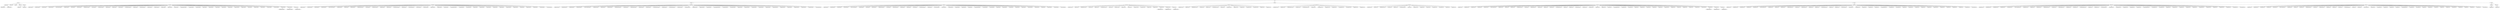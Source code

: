 digraph tree {
    "root";
    "Goroot";
    "bottomGoroot";
    "leftbottomGoroot";
    "rightbottomGoroot";
    "centerGoroot";
    "leftGoroot";
    "rightGoroot";
    "topGoroot";
    "lefttopGoroot";
    "righttopGoroot";
    "Grasproot";
    "anyGrasproot";
    "algaeanyGrasproot";
    "bonsaianyGrasproot";
    "bushanyGrasproot";
    "cactusanyGrasproot";
    "carnivorousanyGrasproot";
    "carpetanyGrasproot";
    "catanyGrasproot";
    "chairanyGrasproot";
    "chameleonanyGrasproot";
    "cowanyGrasproot";
    "cupboardanyGrasproot";
    "deskanyGrasproot";
    "doganyGrasproot";
    "dooranyGrasproot";
    "env_objectsanyGrasproot";
    "foodanyGrasproot";
    "furnitureanyGrasproot";
    "grassanyGrasproot";
    "humananyGrasproot";
    "lampanyGrasproot";
    "lightanyGrasproot";
    "lionanyGrasproot";
    "living_thinganyGrasproot";
    "mouseanyGrasproot";
    "parrotanyGrasproot";
    "piganyGrasproot";
    "plantanyGrasproot";
    "roseanyGrasproot";
    "sinkanyGrasproot";
    "sofaanyGrasproot";
    "supplyanyGrasproot";
    "tableanyGrasproot";
    "teaanyGrasproot";
    "thinganyGrasproot";
    "treeanyGrasproot";
    "wateranyGrasproot";
    "windowanyGrasproot";
    "blueanyGrasproot";
    "thingblueanyGrasproot";
    "greenanyGrasproot";
    "thinggreenanyGrasproot";
    "redanyGrasproot";
    "thingredanyGrasproot";
    "blueGrasproot";
    "algaeblueGrasproot";
    "bonsaiblueGrasproot";
    "bushblueGrasproot";
    "cactusblueGrasproot";
    "carnivorousblueGrasproot";
    "carpetblueGrasproot";
    "catblueGrasproot";
    "chairblueGrasproot";
    "chameleonblueGrasproot";
    "cowblueGrasproot";
    "cupboardblueGrasproot";
    "deskblueGrasproot";
    "dogblueGrasproot";
    "env_objectsblueGrasproot";
    "foodblueGrasproot";
    "furnitureblueGrasproot";
    "grassblueGrasproot";
    "humanblueGrasproot";
    "lampblueGrasproot";
    "lightblueGrasproot";
    "lionblueGrasproot";
    "living_thingblueGrasproot";
    "mouseblueGrasproot";
    "parrotblueGrasproot";
    "pigblueGrasproot";
    "plantblueGrasproot";
    "roseblueGrasproot";
    "sinkblueGrasproot";
    "sofablueGrasproot";
    "supplyblueGrasproot";
    "tableblueGrasproot";
    "teablueGrasproot";
    "thingblueGrasproot";
    "treeblueGrasproot";
    "waterblueGrasproot";
    "windowblueGrasproot";
    "greenGrasproot";
    "algaegreenGrasproot";
    "bonsaigreenGrasproot";
    "bushgreenGrasproot";
    "cactusgreenGrasproot";
    "carnivorousgreenGrasproot";
    "carpetgreenGrasproot";
    "catgreenGrasproot";
    "chairgreenGrasproot";
    "chameleongreenGrasproot";
    "cowgreenGrasproot";
    "cupboardgreenGrasproot";
    "deskgreenGrasproot";
    "doorgreenGrasproot";
    "env_objectsgreenGrasproot";
    "foodgreenGrasproot";
    "furnituregreenGrasproot";
    "grassgreenGrasproot";
    "humangreenGrasproot";
    "lampgreenGrasproot";
    "lightgreenGrasproot";
    "liongreenGrasproot";
    "living_thinggreenGrasproot";
    "mousegreenGrasproot";
    "parrotgreenGrasproot";
    "piggreenGrasproot";
    "plantgreenGrasproot";
    "rosegreenGrasproot";
    "sinkgreenGrasproot";
    "sofagreenGrasproot";
    "supplygreenGrasproot";
    "tablegreenGrasproot";
    "teagreenGrasproot";
    "thinggreenGrasproot";
    "treegreenGrasproot";
    "watergreenGrasproot";
    "windowgreenGrasproot";
    "redGrasproot";
    "algaeredGrasproot";
    "bonsairedGrasproot";
    "bushredGrasproot";
    "cactusredGrasproot";
    "carnivorousredGrasproot";
    "carpetredGrasproot";
    "catredGrasproot";
    "chairredGrasproot";
    "chameleonredGrasproot";
    "cowredGrasproot";
    "cupboardredGrasproot";
    "deskredGrasproot";
    "dogredGrasproot";
    "doorredGrasproot";
    "env_objectsredGrasproot";
    "foodredGrasproot";
    "furnitureredGrasproot";
    "grassredGrasproot";
    "humanredGrasproot";
    "lampredGrasproot";
    "lightredGrasproot";
    "lionredGrasproot";
    "living_thingredGrasproot";
    "mouseredGrasproot";
    "parrotredGrasproot";
    "pigredGrasproot";
    "plantredGrasproot";
    "roseredGrasproot";
    "sinkredGrasproot";
    "sofaredGrasproot";
    "supplyredGrasproot";
    "tableredGrasproot";
    "tearedGrasproot";
    "thingredGrasproot";
    "waterredGrasproot";
    "windowredGrasproot";
    "Growroot";
    "anyGrowroot";
    "animalanyGrowroot";
    "catanyGrowroot";
    "chameleonanyGrowroot";
    "cowanyGrowroot";
    "doganyGrowroot";
    "env_objectsanyGrowroot";
    "flyanyGrowroot";
    "humananyGrowroot";
    "lightanyGrowroot";
    "lionanyGrowroot";
    "mouseanyGrowroot";
    "parrotanyGrowroot";
    "piganyGrowroot";
    "thinganyGrowroot";
    "blueanyGrowroot";
    "thingblueanyGrowroot";
    "greenanyGrowroot";
    "thinggreenanyGrowroot";
    "redanyGrowroot";
    "thingredanyGrowroot";
    "blueGrowroot";
    "animalblueGrowroot";
    "catblueGrowroot";
    "chameleonblueGrowroot";
    "cowblueGrowroot";
    "dogblueGrowroot";
    "env_objectsblueGrowroot";
    "flyblueGrowroot";
    "humanblueGrowroot";
    "lightblueGrowroot";
    "lionblueGrowroot";
    "mouseblueGrowroot";
    "parrotblueGrowroot";
    "pigblueGrowroot";
    "thingblueGrowroot";
    "greenGrowroot";
    "animalgreenGrowroot";
    "catgreenGrowroot";
    "chameleongreenGrowroot";
    "cowgreenGrowroot";
    "env_objectsgreenGrowroot";
    "flygreenGrowroot";
    "humangreenGrowroot";
    "lightgreenGrowroot";
    "liongreenGrowroot";
    "mousegreenGrowroot";
    "parrotgreenGrowroot";
    "piggreenGrowroot";
    "thinggreenGrowroot";
    "redGrowroot";
    "animalredGrowroot";
    "catredGrowroot";
    "chameleonredGrowroot";
    "cowredGrowroot";
    "dogredGrowroot";
    "env_objectsredGrowroot";
    "flyredGrowroot";
    "humanredGrowroot";
    "lightredGrowroot";
    "lionredGrowroot";
    "mouseredGrowroot";
    "parrotredGrowroot";
    "pigredGrowroot";
    "thingredGrowroot";
    "Pourroot";
    "anyPourroot";
    "algaeanyPourroot";
    "animalanyPourroot";
    "bonsaianyPourroot";
    "bushanyPourroot";
    "cactusanyPourroot";
    "carnivorousanyPourroot";
    "carpetanyPourroot";
    "catanyPourroot";
    "chairanyPourroot";
    "chameleonanyPourroot";
    "cowanyPourroot";
    "cupboardanyPourroot";
    "deskanyPourroot";
    "doganyPourroot";
    "dooranyPourroot";
    "env_objectsanyPourroot";
    "flyanyPourroot";
    "foodanyPourroot";
    "furnitureanyPourroot";
    "grassanyPourroot";
    "humananyPourroot";
    "lampanyPourroot";
    "lightanyPourroot";
    "lionanyPourroot";
    "living_thinganyPourroot";
    "mouseanyPourroot";
    "parrotanyPourroot";
    "piganyPourroot";
    "plantanyPourroot";
    "roseanyPourroot";
    "sinkanyPourroot";
    "sofaanyPourroot";
    "supplyanyPourroot";
    "tableanyPourroot";
    "teaanyPourroot";
    "thinganyPourroot";
    "treeanyPourroot";
    "wateranyPourroot";
    "windowanyPourroot";
    "blueanyPourroot";
    "thingblueanyPourroot";
    "greenanyPourroot";
    "thinggreenanyPourroot";
    "redanyPourroot";
    "thingredanyPourroot";
    "bluePourroot";
    "algaebluePourroot";
    "animalbluePourroot";
    "bonsaibluePourroot";
    "bushbluePourroot";
    "cactusbluePourroot";
    "carnivorousbluePourroot";
    "carpetbluePourroot";
    "catbluePourroot";
    "chairbluePourroot";
    "chameleonbluePourroot";
    "cowbluePourroot";
    "cupboardbluePourroot";
    "deskbluePourroot";
    "dogbluePourroot";
    "env_objectsbluePourroot";
    "flybluePourroot";
    "foodbluePourroot";
    "furniturebluePourroot";
    "grassbluePourroot";
    "humanbluePourroot";
    "lampbluePourroot";
    "lightbluePourroot";
    "lionbluePourroot";
    "living_thingbluePourroot";
    "mousebluePourroot";
    "parrotbluePourroot";
    "pigbluePourroot";
    "plantbluePourroot";
    "rosebluePourroot";
    "sinkbluePourroot";
    "sofabluePourroot";
    "supplybluePourroot";
    "tablebluePourroot";
    "teabluePourroot";
    "thingbluePourroot";
    "treebluePourroot";
    "waterbluePourroot";
    "windowbluePourroot";
    "greenPourroot";
    "algaegreenPourroot";
    "animalgreenPourroot";
    "bonsaigreenPourroot";
    "bushgreenPourroot";
    "cactusgreenPourroot";
    "carnivorousgreenPourroot";
    "carpetgreenPourroot";
    "catgreenPourroot";
    "chairgreenPourroot";
    "chameleongreenPourroot";
    "cowgreenPourroot";
    "cupboardgreenPourroot";
    "deskgreenPourroot";
    "doorgreenPourroot";
    "env_objectsgreenPourroot";
    "flygreenPourroot";
    "foodgreenPourroot";
    "furnituregreenPourroot";
    "grassgreenPourroot";
    "humangreenPourroot";
    "lampgreenPourroot";
    "lightgreenPourroot";
    "liongreenPourroot";
    "living_thinggreenPourroot";
    "mousegreenPourroot";
    "parrotgreenPourroot";
    "piggreenPourroot";
    "plantgreenPourroot";
    "rosegreenPourroot";
    "sinkgreenPourroot";
    "sofagreenPourroot";
    "supplygreenPourroot";
    "tablegreenPourroot";
    "teagreenPourroot";
    "thinggreenPourroot";
    "treegreenPourroot";
    "watergreenPourroot";
    "windowgreenPourroot";
    "redPourroot";
    "algaeredPourroot";
    "animalredPourroot";
    "bonsairedPourroot";
    "bushredPourroot";
    "cactusredPourroot";
    "carnivorousredPourroot";
    "carpetredPourroot";
    "catredPourroot";
    "chairredPourroot";
    "chameleonredPourroot";
    "cowredPourroot";
    "cupboardredPourroot";
    "deskredPourroot";
    "dogredPourroot";
    "doorredPourroot";
    "env_objectsredPourroot";
    "flyredPourroot";
    "foodredPourroot";
    "furnitureredPourroot";
    "grassredPourroot";
    "humanredPourroot";
    "lampredPourroot";
    "lightredPourroot";
    "lionredPourroot";
    "living_thingredPourroot";
    "mouseredPourroot";
    "parrotredPourroot";
    "pigredPourroot";
    "plantredPourroot";
    "roseredPourroot";
    "sinkredPourroot";
    "sofaredPourroot";
    "supplyredPourroot";
    "tableredPourroot";
    "tearedPourroot";
    "thingredPourroot";
    "waterredPourroot";
    "windowredPourroot";
    "Turnroot";
    "offTurnroot";
    "lightoffTurnroot";
    "onTurnroot";
    "lightonTurnroot";
    "root" -> "Goroot";
    "root" -> "Grasproot";
    "root" -> "Growroot";
    "root" -> "Pourroot";
    "root" -> "Turnroot";
    "Goroot" -> "bottomGoroot";
    "Goroot" -> "centerGoroot";
    "Goroot" -> "leftGoroot";
    "Goroot" -> "rightGoroot";
    "Goroot" -> "topGoroot";
    "bottomGoroot" -> "leftbottomGoroot";
    "bottomGoroot" -> "rightbottomGoroot";
    "topGoroot" -> "lefttopGoroot";
    "topGoroot" -> "righttopGoroot";
    "Grasproot" -> "anyGrasproot";
    "Grasproot" -> "blueGrasproot";
    "Grasproot" -> "greenGrasproot";
    "Grasproot" -> "redGrasproot";
    "anyGrasproot" -> "algaeanyGrasproot";
    "anyGrasproot" -> "bonsaianyGrasproot";
    "anyGrasproot" -> "bushanyGrasproot";
    "anyGrasproot" -> "cactusanyGrasproot";
    "anyGrasproot" -> "carnivorousanyGrasproot";
    "anyGrasproot" -> "carpetanyGrasproot";
    "anyGrasproot" -> "catanyGrasproot";
    "anyGrasproot" -> "chairanyGrasproot";
    "anyGrasproot" -> "chameleonanyGrasproot";
    "anyGrasproot" -> "cowanyGrasproot";
    "anyGrasproot" -> "cupboardanyGrasproot";
    "anyGrasproot" -> "deskanyGrasproot";
    "anyGrasproot" -> "doganyGrasproot";
    "anyGrasproot" -> "dooranyGrasproot";
    "anyGrasproot" -> "env_objectsanyGrasproot";
    "anyGrasproot" -> "foodanyGrasproot";
    "anyGrasproot" -> "furnitureanyGrasproot";
    "anyGrasproot" -> "grassanyGrasproot";
    "anyGrasproot" -> "humananyGrasproot";
    "anyGrasproot" -> "lampanyGrasproot";
    "anyGrasproot" -> "lightanyGrasproot";
    "anyGrasproot" -> "lionanyGrasproot";
    "anyGrasproot" -> "living_thinganyGrasproot";
    "anyGrasproot" -> "mouseanyGrasproot";
    "anyGrasproot" -> "parrotanyGrasproot";
    "anyGrasproot" -> "piganyGrasproot";
    "anyGrasproot" -> "plantanyGrasproot";
    "anyGrasproot" -> "roseanyGrasproot";
    "anyGrasproot" -> "sinkanyGrasproot";
    "anyGrasproot" -> "sofaanyGrasproot";
    "anyGrasproot" -> "supplyanyGrasproot";
    "anyGrasproot" -> "tableanyGrasproot";
    "anyGrasproot" -> "teaanyGrasproot";
    "anyGrasproot" -> "thinganyGrasproot";
    "anyGrasproot" -> "treeanyGrasproot";
    "anyGrasproot" -> "wateranyGrasproot";
    "anyGrasproot" -> "windowanyGrasproot";
    "anyGrasproot" -> "blueanyGrasproot";
    "anyGrasproot" -> "greenanyGrasproot";
    "anyGrasproot" -> "redanyGrasproot";
    "blueanyGrasproot" -> "thingblueanyGrasproot";
    "greenanyGrasproot" -> "thinggreenanyGrasproot";
    "redanyGrasproot" -> "thingredanyGrasproot";
    "blueGrasproot" -> "algaeblueGrasproot";
    "blueGrasproot" -> "bonsaiblueGrasproot";
    "blueGrasproot" -> "bushblueGrasproot";
    "blueGrasproot" -> "cactusblueGrasproot";
    "blueGrasproot" -> "carnivorousblueGrasproot";
    "blueGrasproot" -> "carpetblueGrasproot";
    "blueGrasproot" -> "catblueGrasproot";
    "blueGrasproot" -> "chairblueGrasproot";
    "blueGrasproot" -> "chameleonblueGrasproot";
    "blueGrasproot" -> "cowblueGrasproot";
    "blueGrasproot" -> "cupboardblueGrasproot";
    "blueGrasproot" -> "deskblueGrasproot";
    "blueGrasproot" -> "dogblueGrasproot";
    "blueGrasproot" -> "env_objectsblueGrasproot";
    "blueGrasproot" -> "foodblueGrasproot";
    "blueGrasproot" -> "furnitureblueGrasproot";
    "blueGrasproot" -> "grassblueGrasproot";
    "blueGrasproot" -> "humanblueGrasproot";
    "blueGrasproot" -> "lampblueGrasproot";
    "blueGrasproot" -> "lightblueGrasproot";
    "blueGrasproot" -> "lionblueGrasproot";
    "blueGrasproot" -> "living_thingblueGrasproot";
    "blueGrasproot" -> "mouseblueGrasproot";
    "blueGrasproot" -> "parrotblueGrasproot";
    "blueGrasproot" -> "pigblueGrasproot";
    "blueGrasproot" -> "plantblueGrasproot";
    "blueGrasproot" -> "roseblueGrasproot";
    "blueGrasproot" -> "sinkblueGrasproot";
    "blueGrasproot" -> "sofablueGrasproot";
    "blueGrasproot" -> "supplyblueGrasproot";
    "blueGrasproot" -> "tableblueGrasproot";
    "blueGrasproot" -> "teablueGrasproot";
    "blueGrasproot" -> "thingblueGrasproot";
    "blueGrasproot" -> "treeblueGrasproot";
    "blueGrasproot" -> "waterblueGrasproot";
    "blueGrasproot" -> "windowblueGrasproot";
    "greenGrasproot" -> "algaegreenGrasproot";
    "greenGrasproot" -> "bonsaigreenGrasproot";
    "greenGrasproot" -> "bushgreenGrasproot";
    "greenGrasproot" -> "cactusgreenGrasproot";
    "greenGrasproot" -> "carnivorousgreenGrasproot";
    "greenGrasproot" -> "carpetgreenGrasproot";
    "greenGrasproot" -> "catgreenGrasproot";
    "greenGrasproot" -> "chairgreenGrasproot";
    "greenGrasproot" -> "chameleongreenGrasproot";
    "greenGrasproot" -> "cowgreenGrasproot";
    "greenGrasproot" -> "cupboardgreenGrasproot";
    "greenGrasproot" -> "deskgreenGrasproot";
    "greenGrasproot" -> "doorgreenGrasproot";
    "greenGrasproot" -> "env_objectsgreenGrasproot";
    "greenGrasproot" -> "foodgreenGrasproot";
    "greenGrasproot" -> "furnituregreenGrasproot";
    "greenGrasproot" -> "grassgreenGrasproot";
    "greenGrasproot" -> "humangreenGrasproot";
    "greenGrasproot" -> "lampgreenGrasproot";
    "greenGrasproot" -> "lightgreenGrasproot";
    "greenGrasproot" -> "liongreenGrasproot";
    "greenGrasproot" -> "living_thinggreenGrasproot";
    "greenGrasproot" -> "mousegreenGrasproot";
    "greenGrasproot" -> "parrotgreenGrasproot";
    "greenGrasproot" -> "piggreenGrasproot";
    "greenGrasproot" -> "plantgreenGrasproot";
    "greenGrasproot" -> "rosegreenGrasproot";
    "greenGrasproot" -> "sinkgreenGrasproot";
    "greenGrasproot" -> "sofagreenGrasproot";
    "greenGrasproot" -> "supplygreenGrasproot";
    "greenGrasproot" -> "tablegreenGrasproot";
    "greenGrasproot" -> "teagreenGrasproot";
    "greenGrasproot" -> "thinggreenGrasproot";
    "greenGrasproot" -> "treegreenGrasproot";
    "greenGrasproot" -> "watergreenGrasproot";
    "greenGrasproot" -> "windowgreenGrasproot";
    "redGrasproot" -> "algaeredGrasproot";
    "redGrasproot" -> "bonsairedGrasproot";
    "redGrasproot" -> "bushredGrasproot";
    "redGrasproot" -> "cactusredGrasproot";
    "redGrasproot" -> "carnivorousredGrasproot";
    "redGrasproot" -> "carpetredGrasproot";
    "redGrasproot" -> "catredGrasproot";
    "redGrasproot" -> "chairredGrasproot";
    "redGrasproot" -> "chameleonredGrasproot";
    "redGrasproot" -> "cowredGrasproot";
    "redGrasproot" -> "cupboardredGrasproot";
    "redGrasproot" -> "deskredGrasproot";
    "redGrasproot" -> "dogredGrasproot";
    "redGrasproot" -> "doorredGrasproot";
    "redGrasproot" -> "env_objectsredGrasproot";
    "redGrasproot" -> "foodredGrasproot";
    "redGrasproot" -> "furnitureredGrasproot";
    "redGrasproot" -> "grassredGrasproot";
    "redGrasproot" -> "humanredGrasproot";
    "redGrasproot" -> "lampredGrasproot";
    "redGrasproot" -> "lightredGrasproot";
    "redGrasproot" -> "lionredGrasproot";
    "redGrasproot" -> "living_thingredGrasproot";
    "redGrasproot" -> "mouseredGrasproot";
    "redGrasproot" -> "parrotredGrasproot";
    "redGrasproot" -> "pigredGrasproot";
    "redGrasproot" -> "plantredGrasproot";
    "redGrasproot" -> "roseredGrasproot";
    "redGrasproot" -> "sinkredGrasproot";
    "redGrasproot" -> "sofaredGrasproot";
    "redGrasproot" -> "supplyredGrasproot";
    "redGrasproot" -> "tableredGrasproot";
    "redGrasproot" -> "tearedGrasproot";
    "redGrasproot" -> "thingredGrasproot";
    "redGrasproot" -> "waterredGrasproot";
    "redGrasproot" -> "windowredGrasproot";
    "Growroot" -> "anyGrowroot";
    "Growroot" -> "blueGrowroot";
    "Growroot" -> "greenGrowroot";
    "Growroot" -> "redGrowroot";
    "anyGrowroot" -> "animalanyGrowroot";
    "anyGrowroot" -> "catanyGrowroot";
    "anyGrowroot" -> "chameleonanyGrowroot";
    "anyGrowroot" -> "cowanyGrowroot";
    "anyGrowroot" -> "doganyGrowroot";
    "anyGrowroot" -> "env_objectsanyGrowroot";
    "anyGrowroot" -> "flyanyGrowroot";
    "anyGrowroot" -> "humananyGrowroot";
    "anyGrowroot" -> "lightanyGrowroot";
    "anyGrowroot" -> "lionanyGrowroot";
    "anyGrowroot" -> "mouseanyGrowroot";
    "anyGrowroot" -> "parrotanyGrowroot";
    "anyGrowroot" -> "piganyGrowroot";
    "anyGrowroot" -> "thinganyGrowroot";
    "anyGrowroot" -> "blueanyGrowroot";
    "anyGrowroot" -> "greenanyGrowroot";
    "anyGrowroot" -> "redanyGrowroot";
    "blueanyGrowroot" -> "thingblueanyGrowroot";
    "greenanyGrowroot" -> "thinggreenanyGrowroot";
    "redanyGrowroot" -> "thingredanyGrowroot";
    "blueGrowroot" -> "animalblueGrowroot";
    "blueGrowroot" -> "catblueGrowroot";
    "blueGrowroot" -> "chameleonblueGrowroot";
    "blueGrowroot" -> "cowblueGrowroot";
    "blueGrowroot" -> "dogblueGrowroot";
    "blueGrowroot" -> "env_objectsblueGrowroot";
    "blueGrowroot" -> "flyblueGrowroot";
    "blueGrowroot" -> "humanblueGrowroot";
    "blueGrowroot" -> "lightblueGrowroot";
    "blueGrowroot" -> "lionblueGrowroot";
    "blueGrowroot" -> "mouseblueGrowroot";
    "blueGrowroot" -> "parrotblueGrowroot";
    "blueGrowroot" -> "pigblueGrowroot";
    "blueGrowroot" -> "thingblueGrowroot";
    "greenGrowroot" -> "animalgreenGrowroot";
    "greenGrowroot" -> "catgreenGrowroot";
    "greenGrowroot" -> "chameleongreenGrowroot";
    "greenGrowroot" -> "cowgreenGrowroot";
    "greenGrowroot" -> "env_objectsgreenGrowroot";
    "greenGrowroot" -> "flygreenGrowroot";
    "greenGrowroot" -> "humangreenGrowroot";
    "greenGrowroot" -> "lightgreenGrowroot";
    "greenGrowroot" -> "liongreenGrowroot";
    "greenGrowroot" -> "mousegreenGrowroot";
    "greenGrowroot" -> "parrotgreenGrowroot";
    "greenGrowroot" -> "piggreenGrowroot";
    "greenGrowroot" -> "thinggreenGrowroot";
    "redGrowroot" -> "animalredGrowroot";
    "redGrowroot" -> "catredGrowroot";
    "redGrowroot" -> "chameleonredGrowroot";
    "redGrowroot" -> "cowredGrowroot";
    "redGrowroot" -> "dogredGrowroot";
    "redGrowroot" -> "env_objectsredGrowroot";
    "redGrowroot" -> "flyredGrowroot";
    "redGrowroot" -> "humanredGrowroot";
    "redGrowroot" -> "lightredGrowroot";
    "redGrowroot" -> "lionredGrowroot";
    "redGrowroot" -> "mouseredGrowroot";
    "redGrowroot" -> "parrotredGrowroot";
    "redGrowroot" -> "pigredGrowroot";
    "redGrowroot" -> "thingredGrowroot";
    "Pourroot" -> "anyPourroot";
    "Pourroot" -> "bluePourroot";
    "Pourroot" -> "greenPourroot";
    "Pourroot" -> "redPourroot";
    "anyPourroot" -> "algaeanyPourroot";
    "anyPourroot" -> "animalanyPourroot";
    "anyPourroot" -> "bonsaianyPourroot";
    "anyPourroot" -> "bushanyPourroot";
    "anyPourroot" -> "cactusanyPourroot";
    "anyPourroot" -> "carnivorousanyPourroot";
    "anyPourroot" -> "carpetanyPourroot";
    "anyPourroot" -> "catanyPourroot";
    "anyPourroot" -> "chairanyPourroot";
    "anyPourroot" -> "chameleonanyPourroot";
    "anyPourroot" -> "cowanyPourroot";
    "anyPourroot" -> "cupboardanyPourroot";
    "anyPourroot" -> "deskanyPourroot";
    "anyPourroot" -> "doganyPourroot";
    "anyPourroot" -> "dooranyPourroot";
    "anyPourroot" -> "env_objectsanyPourroot";
    "anyPourroot" -> "flyanyPourroot";
    "anyPourroot" -> "foodanyPourroot";
    "anyPourroot" -> "furnitureanyPourroot";
    "anyPourroot" -> "grassanyPourroot";
    "anyPourroot" -> "humananyPourroot";
    "anyPourroot" -> "lampanyPourroot";
    "anyPourroot" -> "lightanyPourroot";
    "anyPourroot" -> "lionanyPourroot";
    "anyPourroot" -> "living_thinganyPourroot";
    "anyPourroot" -> "mouseanyPourroot";
    "anyPourroot" -> "parrotanyPourroot";
    "anyPourroot" -> "piganyPourroot";
    "anyPourroot" -> "plantanyPourroot";
    "anyPourroot" -> "roseanyPourroot";
    "anyPourroot" -> "sinkanyPourroot";
    "anyPourroot" -> "sofaanyPourroot";
    "anyPourroot" -> "supplyanyPourroot";
    "anyPourroot" -> "tableanyPourroot";
    "anyPourroot" -> "teaanyPourroot";
    "anyPourroot" -> "thinganyPourroot";
    "anyPourroot" -> "treeanyPourroot";
    "anyPourroot" -> "wateranyPourroot";
    "anyPourroot" -> "windowanyPourroot";
    "anyPourroot" -> "blueanyPourroot";
    "anyPourroot" -> "greenanyPourroot";
    "anyPourroot" -> "redanyPourroot";
    "blueanyPourroot" -> "thingblueanyPourroot";
    "greenanyPourroot" -> "thinggreenanyPourroot";
    "redanyPourroot" -> "thingredanyPourroot";
    "bluePourroot" -> "algaebluePourroot";
    "bluePourroot" -> "animalbluePourroot";
    "bluePourroot" -> "bonsaibluePourroot";
    "bluePourroot" -> "bushbluePourroot";
    "bluePourroot" -> "cactusbluePourroot";
    "bluePourroot" -> "carnivorousbluePourroot";
    "bluePourroot" -> "carpetbluePourroot";
    "bluePourroot" -> "catbluePourroot";
    "bluePourroot" -> "chairbluePourroot";
    "bluePourroot" -> "chameleonbluePourroot";
    "bluePourroot" -> "cowbluePourroot";
    "bluePourroot" -> "cupboardbluePourroot";
    "bluePourroot" -> "deskbluePourroot";
    "bluePourroot" -> "dogbluePourroot";
    "bluePourroot" -> "env_objectsbluePourroot";
    "bluePourroot" -> "flybluePourroot";
    "bluePourroot" -> "foodbluePourroot";
    "bluePourroot" -> "furniturebluePourroot";
    "bluePourroot" -> "grassbluePourroot";
    "bluePourroot" -> "humanbluePourroot";
    "bluePourroot" -> "lampbluePourroot";
    "bluePourroot" -> "lightbluePourroot";
    "bluePourroot" -> "lionbluePourroot";
    "bluePourroot" -> "living_thingbluePourroot";
    "bluePourroot" -> "mousebluePourroot";
    "bluePourroot" -> "parrotbluePourroot";
    "bluePourroot" -> "pigbluePourroot";
    "bluePourroot" -> "plantbluePourroot";
    "bluePourroot" -> "rosebluePourroot";
    "bluePourroot" -> "sinkbluePourroot";
    "bluePourroot" -> "sofabluePourroot";
    "bluePourroot" -> "supplybluePourroot";
    "bluePourroot" -> "tablebluePourroot";
    "bluePourroot" -> "teabluePourroot";
    "bluePourroot" -> "thingbluePourroot";
    "bluePourroot" -> "treebluePourroot";
    "bluePourroot" -> "waterbluePourroot";
    "bluePourroot" -> "windowbluePourroot";
    "greenPourroot" -> "algaegreenPourroot";
    "greenPourroot" -> "animalgreenPourroot";
    "greenPourroot" -> "bonsaigreenPourroot";
    "greenPourroot" -> "bushgreenPourroot";
    "greenPourroot" -> "cactusgreenPourroot";
    "greenPourroot" -> "carnivorousgreenPourroot";
    "greenPourroot" -> "carpetgreenPourroot";
    "greenPourroot" -> "catgreenPourroot";
    "greenPourroot" -> "chairgreenPourroot";
    "greenPourroot" -> "chameleongreenPourroot";
    "greenPourroot" -> "cowgreenPourroot";
    "greenPourroot" -> "cupboardgreenPourroot";
    "greenPourroot" -> "deskgreenPourroot";
    "greenPourroot" -> "doorgreenPourroot";
    "greenPourroot" -> "env_objectsgreenPourroot";
    "greenPourroot" -> "flygreenPourroot";
    "greenPourroot" -> "foodgreenPourroot";
    "greenPourroot" -> "furnituregreenPourroot";
    "greenPourroot" -> "grassgreenPourroot";
    "greenPourroot" -> "humangreenPourroot";
    "greenPourroot" -> "lampgreenPourroot";
    "greenPourroot" -> "lightgreenPourroot";
    "greenPourroot" -> "liongreenPourroot";
    "greenPourroot" -> "living_thinggreenPourroot";
    "greenPourroot" -> "mousegreenPourroot";
    "greenPourroot" -> "parrotgreenPourroot";
    "greenPourroot" -> "piggreenPourroot";
    "greenPourroot" -> "plantgreenPourroot";
    "greenPourroot" -> "rosegreenPourroot";
    "greenPourroot" -> "sinkgreenPourroot";
    "greenPourroot" -> "sofagreenPourroot";
    "greenPourroot" -> "supplygreenPourroot";
    "greenPourroot" -> "tablegreenPourroot";
    "greenPourroot" -> "teagreenPourroot";
    "greenPourroot" -> "thinggreenPourroot";
    "greenPourroot" -> "treegreenPourroot";
    "greenPourroot" -> "watergreenPourroot";
    "greenPourroot" -> "windowgreenPourroot";
    "redPourroot" -> "algaeredPourroot";
    "redPourroot" -> "animalredPourroot";
    "redPourroot" -> "bonsairedPourroot";
    "redPourroot" -> "bushredPourroot";
    "redPourroot" -> "cactusredPourroot";
    "redPourroot" -> "carnivorousredPourroot";
    "redPourroot" -> "carpetredPourroot";
    "redPourroot" -> "catredPourroot";
    "redPourroot" -> "chairredPourroot";
    "redPourroot" -> "chameleonredPourroot";
    "redPourroot" -> "cowredPourroot";
    "redPourroot" -> "cupboardredPourroot";
    "redPourroot" -> "deskredPourroot";
    "redPourroot" -> "dogredPourroot";
    "redPourroot" -> "doorredPourroot";
    "redPourroot" -> "env_objectsredPourroot";
    "redPourroot" -> "flyredPourroot";
    "redPourroot" -> "foodredPourroot";
    "redPourroot" -> "furnitureredPourroot";
    "redPourroot" -> "grassredPourroot";
    "redPourroot" -> "humanredPourroot";
    "redPourroot" -> "lampredPourroot";
    "redPourroot" -> "lightredPourroot";
    "redPourroot" -> "lionredPourroot";
    "redPourroot" -> "living_thingredPourroot";
    "redPourroot" -> "mouseredPourroot";
    "redPourroot" -> "parrotredPourroot";
    "redPourroot" -> "pigredPourroot";
    "redPourroot" -> "plantredPourroot";
    "redPourroot" -> "roseredPourroot";
    "redPourroot" -> "sinkredPourroot";
    "redPourroot" -> "sofaredPourroot";
    "redPourroot" -> "supplyredPourroot";
    "redPourroot" -> "tableredPourroot";
    "redPourroot" -> "tearedPourroot";
    "redPourroot" -> "thingredPourroot";
    "redPourroot" -> "waterredPourroot";
    "redPourroot" -> "windowredPourroot";
    "Turnroot" -> "offTurnroot";
    "Turnroot" -> "onTurnroot";
    "offTurnroot" -> "lightoffTurnroot";
    "onTurnroot" -> "lightonTurnroot";
}

